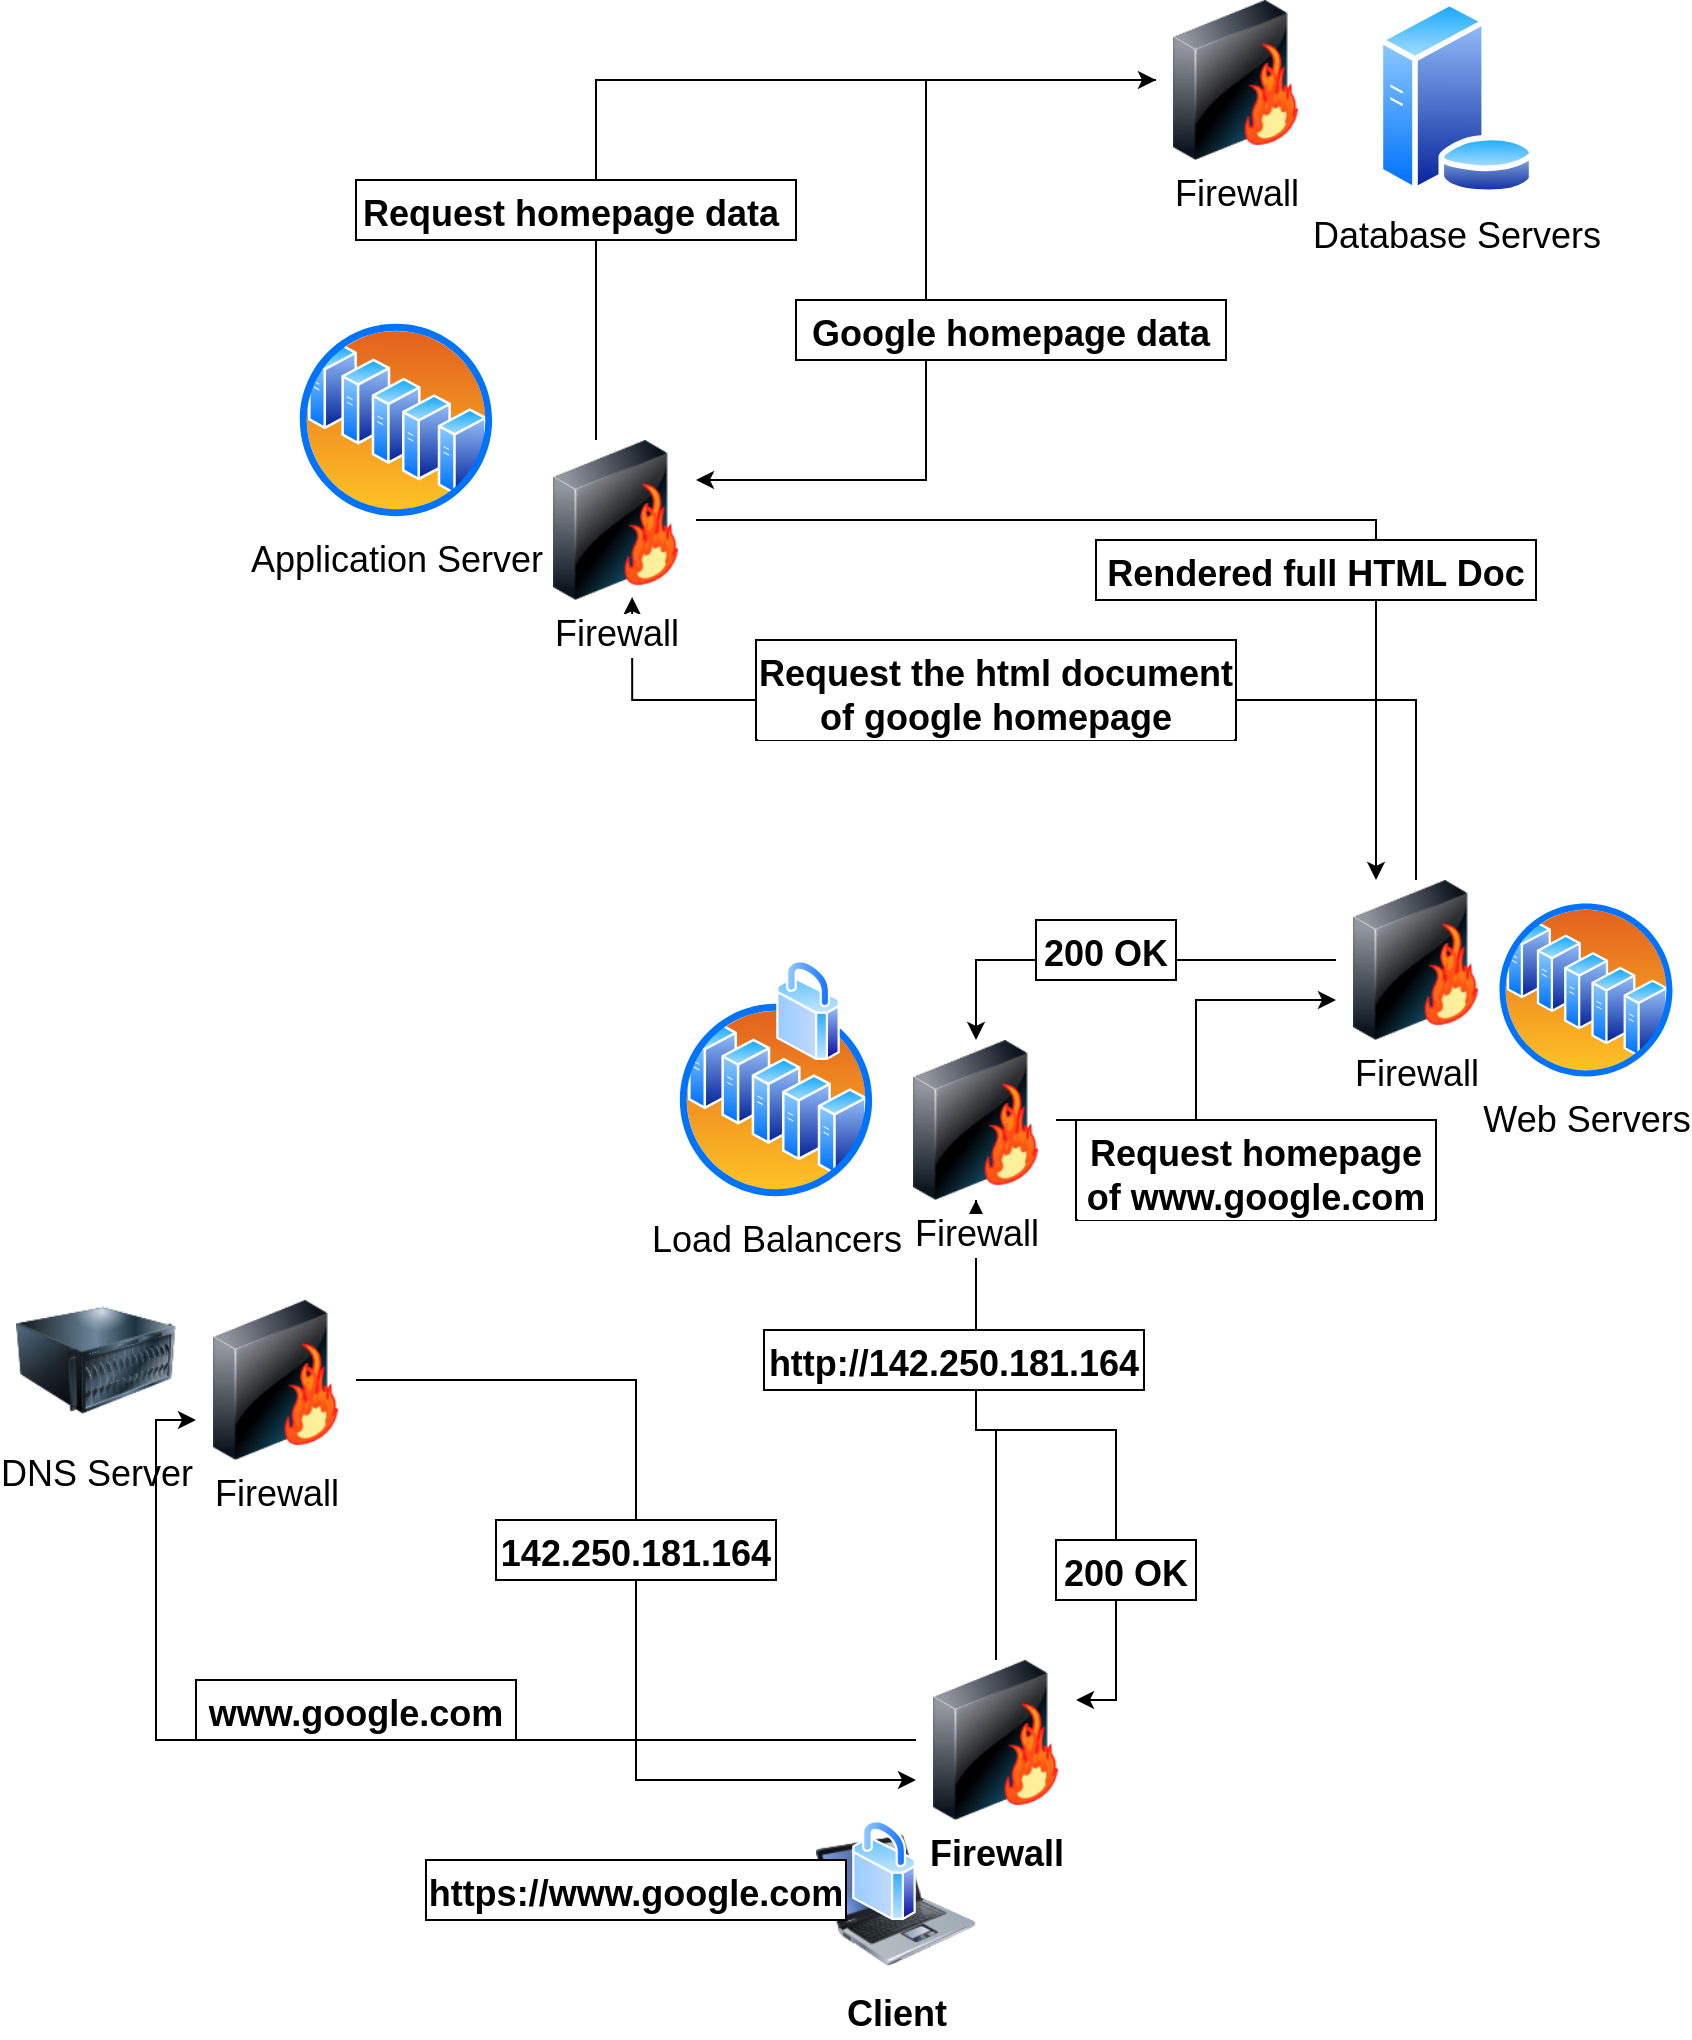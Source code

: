 <mxfile version="20.4.0" type="github">
  <diagram id="JX267tmkFyanEfetOF3x" name="Page-1">
    <mxGraphModel dx="936" dy="582" grid="1" gridSize="10" guides="1" tooltips="1" connect="1" arrows="1" fold="1" page="1" pageScale="1" pageWidth="850" pageHeight="1100" math="0" shadow="0">
      <root>
        <mxCell id="0" />
        <mxCell id="1" parent="0" />
        <mxCell id="fUVvN42I4j-7IPn_Yf2B-1" value="&lt;font style=&quot;font-size: 18px;&quot;&gt;&lt;b&gt;Client&lt;/b&gt;&lt;/font&gt;" style="image;html=1;image=img/lib/clip_art/computers/Laptop_128x128.png" parent="1" vertex="1">
          <mxGeometry x="410" y="940" width="80" height="80" as="geometry" />
        </mxCell>
        <mxCell id="fUVvN42I4j-7IPn_Yf2B-2" value="&lt;font style=&quot;font-size: 18px;&quot;&gt;DNS Server&lt;/font&gt;" style="image;html=1;image=img/lib/clip_art/computers/Server_128x128.png" parent="1" vertex="1">
          <mxGeometry x="10" y="670" width="80" height="80" as="geometry" />
        </mxCell>
        <mxCell id="OCpMYhBF6vP6gSi63RK3-76" style="edgeStyle=orthogonalEdgeStyle;rounded=0;orthogonalLoop=1;jettySize=auto;html=1;fontSize=18;" edge="1" parent="1" source="fUVvN42I4j-7IPn_Yf2B-3" target="fUVvN42I4j-7IPn_Yf2B-10">
          <mxGeometry relative="1" as="geometry" />
        </mxCell>
        <mxCell id="OCpMYhBF6vP6gSi63RK3-94" style="edgeStyle=orthogonalEdgeStyle;rounded=0;orthogonalLoop=1;jettySize=auto;html=1;entryX=0;entryY=0.75;entryDx=0;entryDy=0;fontSize=18;" edge="1" parent="1" source="fUVvN42I4j-7IPn_Yf2B-3" target="fUVvN42I4j-7IPn_Yf2B-4">
          <mxGeometry relative="1" as="geometry" />
        </mxCell>
        <mxCell id="fUVvN42I4j-7IPn_Yf2B-3" value="&lt;font style=&quot;font-size: 18px;&quot;&gt;&lt;b&gt;Firewall&lt;/b&gt;&lt;/font&gt;" style="image;html=1;image=img/lib/clip_art/networking/Firewall-page1_128x128.png" parent="1" vertex="1">
          <mxGeometry x="460" y="860" width="80" height="80" as="geometry" />
        </mxCell>
        <mxCell id="OCpMYhBF6vP6gSi63RK3-74" style="edgeStyle=orthogonalEdgeStyle;rounded=0;orthogonalLoop=1;jettySize=auto;html=1;entryX=0;entryY=0.75;entryDx=0;entryDy=0;fontSize=18;" edge="1" parent="1" source="fUVvN42I4j-7IPn_Yf2B-4" target="fUVvN42I4j-7IPn_Yf2B-3">
          <mxGeometry relative="1" as="geometry" />
        </mxCell>
        <mxCell id="fUVvN42I4j-7IPn_Yf2B-4" value="&lt;font style=&quot;font-size: 18px;&quot;&gt;Firewall&lt;/font&gt;" style="image;html=1;image=img/lib/clip_art/networking/Firewall-page1_128x128.png" parent="1" vertex="1">
          <mxGeometry x="100" y="680" width="80" height="80" as="geometry" />
        </mxCell>
        <mxCell id="fUVvN42I4j-7IPn_Yf2B-12" value="&lt;font style=&quot;font-size: 18px;&quot;&gt;Web Servers&lt;/font&gt;" style="aspect=fixed;perimeter=ellipsePerimeter;html=1;align=center;shadow=0;dashed=0;spacingTop=3;image;image=img/lib/active_directory/server_farm.svg;" parent="1" vertex="1">
          <mxGeometry x="750" y="480" width="90" height="90" as="geometry" />
        </mxCell>
        <mxCell id="fUVvN42I4j-7IPn_Yf2B-13" value="&lt;font style=&quot;font-size: 18px;&quot;&gt;Load Balancers&lt;/font&gt;" style="aspect=fixed;perimeter=ellipsePerimeter;html=1;align=center;shadow=0;dashed=0;spacingTop=3;image;image=img/lib/active_directory/server_farm.svg;" parent="1" vertex="1">
          <mxGeometry x="340" y="530" width="100" height="100" as="geometry" />
        </mxCell>
        <mxCell id="fUVvN42I4j-7IPn_Yf2B-14" value="&lt;font style=&quot;font-size: 18px;&quot;&gt;Database Servers&lt;/font&gt;" style="aspect=fixed;perimeter=ellipsePerimeter;html=1;align=center;shadow=0;dashed=0;spacingTop=3;image;image=img/lib/active_directory/database_server.svg;" parent="1" vertex="1">
          <mxGeometry x="690" y="30" width="80" height="97.56" as="geometry" />
        </mxCell>
        <mxCell id="OCpMYhBF6vP6gSi63RK3-5" value="&lt;font style=&quot;font-size: 18px;&quot;&gt;Application Server&lt;/font&gt;" style="aspect=fixed;perimeter=ellipsePerimeter;html=1;align=center;shadow=0;dashed=0;spacingTop=3;image;image=img/lib/active_directory/server_farm.svg;" vertex="1" parent="1">
          <mxGeometry x="150" y="190" width="100" height="100" as="geometry" />
        </mxCell>
        <mxCell id="OCpMYhBF6vP6gSi63RK3-82" style="edgeStyle=orthogonalEdgeStyle;rounded=0;orthogonalLoop=1;jettySize=auto;html=1;entryX=0.5;entryY=0;entryDx=0;entryDy=0;fontSize=18;" edge="1" parent="1" source="OCpMYhBF6vP6gSi63RK3-7" target="fUVvN42I4j-7IPn_Yf2B-10">
          <mxGeometry relative="1" as="geometry" />
        </mxCell>
        <mxCell id="OCpMYhBF6vP6gSi63RK3-109" style="edgeStyle=orthogonalEdgeStyle;rounded=0;orthogonalLoop=1;jettySize=auto;html=1;entryX=0.601;entryY=0.982;entryDx=0;entryDy=0;entryPerimeter=0;fontSize=18;" edge="1" parent="1" source="OCpMYhBF6vP6gSi63RK3-7" target="OCpMYhBF6vP6gSi63RK3-8">
          <mxGeometry relative="1" as="geometry">
            <Array as="points">
              <mxPoint x="710" y="380" />
              <mxPoint x="318" y="380" />
            </Array>
          </mxGeometry>
        </mxCell>
        <mxCell id="OCpMYhBF6vP6gSi63RK3-7" value="&lt;font style=&quot;font-size: 18px;&quot;&gt;Firewall&lt;/font&gt;" style="image;html=1;image=img/lib/clip_art/networking/Firewall-page1_128x128.png" vertex="1" parent="1">
          <mxGeometry x="670" y="470" width="80" height="80" as="geometry" />
        </mxCell>
        <mxCell id="OCpMYhBF6vP6gSi63RK3-91" style="edgeStyle=orthogonalEdgeStyle;rounded=0;orthogonalLoop=1;jettySize=auto;html=1;entryX=0;entryY=0.5;entryDx=0;entryDy=0;fontSize=18;" edge="1" parent="1" source="OCpMYhBF6vP6gSi63RK3-8" target="OCpMYhBF6vP6gSi63RK3-9">
          <mxGeometry relative="1" as="geometry">
            <Array as="points">
              <mxPoint x="300" y="70" />
            </Array>
          </mxGeometry>
        </mxCell>
        <mxCell id="OCpMYhBF6vP6gSi63RK3-108" style="edgeStyle=orthogonalEdgeStyle;rounded=0;orthogonalLoop=1;jettySize=auto;html=1;entryX=0.25;entryY=0;entryDx=0;entryDy=0;fontSize=18;" edge="1" parent="1" source="OCpMYhBF6vP6gSi63RK3-8" target="OCpMYhBF6vP6gSi63RK3-7">
          <mxGeometry relative="1" as="geometry" />
        </mxCell>
        <mxCell id="OCpMYhBF6vP6gSi63RK3-8" value="&lt;font style=&quot;font-size: 18px;&quot;&gt;Firewall&lt;/font&gt;" style="image;html=1;image=img/lib/clip_art/networking/Firewall-page1_128x128.png" vertex="1" parent="1">
          <mxGeometry x="270" y="250" width="80" height="80" as="geometry" />
        </mxCell>
        <mxCell id="OCpMYhBF6vP6gSi63RK3-89" style="edgeStyle=orthogonalEdgeStyle;rounded=0;orthogonalLoop=1;jettySize=auto;html=1;entryX=1;entryY=0.25;entryDx=0;entryDy=0;fontSize=18;" edge="1" parent="1" source="OCpMYhBF6vP6gSi63RK3-9" target="OCpMYhBF6vP6gSi63RK3-8">
          <mxGeometry relative="1" as="geometry" />
        </mxCell>
        <mxCell id="OCpMYhBF6vP6gSi63RK3-9" value="&lt;font style=&quot;font-size: 18px;&quot;&gt;Firewall&lt;/font&gt;" style="image;html=1;image=img/lib/clip_art/networking/Firewall-page1_128x128.png" vertex="1" parent="1">
          <mxGeometry x="580" y="30" width="80" height="80" as="geometry" />
        </mxCell>
        <mxCell id="OCpMYhBF6vP6gSi63RK3-80" style="edgeStyle=orthogonalEdgeStyle;rounded=0;orthogonalLoop=1;jettySize=auto;html=1;entryX=0;entryY=0.75;entryDx=0;entryDy=0;fontSize=18;" edge="1" parent="1" source="fUVvN42I4j-7IPn_Yf2B-10" target="OCpMYhBF6vP6gSi63RK3-7">
          <mxGeometry relative="1" as="geometry" />
        </mxCell>
        <mxCell id="OCpMYhBF6vP6gSi63RK3-83" style="edgeStyle=orthogonalEdgeStyle;rounded=0;orthogonalLoop=1;jettySize=auto;html=1;entryX=1;entryY=0.25;entryDx=0;entryDy=0;fontSize=18;" edge="1" parent="1" source="fUVvN42I4j-7IPn_Yf2B-10" target="fUVvN42I4j-7IPn_Yf2B-3">
          <mxGeometry relative="1" as="geometry" />
        </mxCell>
        <mxCell id="fUVvN42I4j-7IPn_Yf2B-10" value="&lt;font style=&quot;font-size: 18px;&quot;&gt;Firewall&lt;/font&gt;" style="image;html=1;image=img/lib/clip_art/networking/Firewall-page1_128x128.png" parent="1" vertex="1">
          <mxGeometry x="450" y="550" width="80" height="80" as="geometry" />
        </mxCell>
        <mxCell id="OCpMYhBF6vP6gSi63RK3-92" value="" style="aspect=fixed;perimeter=ellipsePerimeter;html=1;align=center;shadow=0;dashed=0;spacingTop=3;image;image=img/lib/active_directory/secure.svg;fontSize=18;" vertex="1" parent="1">
          <mxGeometry x="390" y="510" width="32" height="50" as="geometry" />
        </mxCell>
        <mxCell id="OCpMYhBF6vP6gSi63RK3-93" value="" style="aspect=fixed;perimeter=ellipsePerimeter;html=1;align=center;shadow=0;dashed=0;spacingTop=3;image;image=img/lib/active_directory/secure.svg;fontSize=18;" vertex="1" parent="1">
          <mxGeometry x="428" y="940" width="32" height="50" as="geometry" />
        </mxCell>
        <mxCell id="OCpMYhBF6vP6gSi63RK3-95" value="&lt;font style=&quot;font-size: 18px;&quot;&gt;&lt;b&gt;https://www.google.com&lt;/b&gt;&lt;/font&gt;" style="whiteSpace=wrap;html=1;verticalAlign=top;labelBackgroundColor=default;" vertex="1" parent="1">
          <mxGeometry x="215" y="960" width="210" height="30" as="geometry" />
        </mxCell>
        <mxCell id="OCpMYhBF6vP6gSi63RK3-97" value="&lt;font style=&quot;font-size: 18px;&quot;&gt;&lt;b&gt;www.google.com&lt;/b&gt;&lt;/font&gt;" style="whiteSpace=wrap;html=1;verticalAlign=top;labelBackgroundColor=default;" vertex="1" parent="1">
          <mxGeometry x="100" y="870" width="160" height="30" as="geometry" />
        </mxCell>
        <mxCell id="OCpMYhBF6vP6gSi63RK3-101" value="&lt;font style=&quot;font-size: 18px;&quot;&gt;&lt;b&gt;142.250.181.164&lt;/b&gt;&lt;/font&gt;" style="whiteSpace=wrap;html=1;verticalAlign=top;labelBackgroundColor=default;" vertex="1" parent="1">
          <mxGeometry x="250" y="790" width="140" height="30" as="geometry" />
        </mxCell>
        <mxCell id="OCpMYhBF6vP6gSi63RK3-103" value="&lt;b&gt;&lt;font style=&quot;font-size: 18px;&quot;&gt;http://142.250.181.164&lt;/font&gt;&lt;/b&gt;" style="whiteSpace=wrap;html=1;verticalAlign=top;labelBackgroundColor=default;" vertex="1" parent="1">
          <mxGeometry x="384" y="695" width="190" height="30" as="geometry" />
        </mxCell>
        <mxCell id="OCpMYhBF6vP6gSi63RK3-110" value="&lt;font style=&quot;font-size: 18px;&quot;&gt;&lt;b&gt;Request homepage of www.google.com&lt;/b&gt;&lt;/font&gt;" style="whiteSpace=wrap;html=1;verticalAlign=top;labelBackgroundColor=default;" vertex="1" parent="1">
          <mxGeometry x="540" y="590" width="180" height="50" as="geometry" />
        </mxCell>
        <mxCell id="OCpMYhBF6vP6gSi63RK3-112" value="&lt;b&gt;&lt;font style=&quot;font-size: 18px;&quot;&gt;200 OK&lt;/font&gt;&lt;/b&gt;" style="whiteSpace=wrap;html=1;verticalAlign=top;labelBackgroundColor=default;" vertex="1" parent="1">
          <mxGeometry x="530" y="800" width="70" height="30" as="geometry" />
        </mxCell>
        <mxCell id="OCpMYhBF6vP6gSi63RK3-114" value="&lt;b&gt;&lt;font style=&quot;font-size: 18px;&quot;&gt;200 OK&lt;/font&gt;&lt;/b&gt;" style="whiteSpace=wrap;html=1;verticalAlign=top;labelBackgroundColor=default;" vertex="1" parent="1">
          <mxGeometry x="520" y="490" width="70" height="30" as="geometry" />
        </mxCell>
        <mxCell id="OCpMYhBF6vP6gSi63RK3-115" value="&lt;b&gt;&lt;font style=&quot;font-size: 18px;&quot;&gt;Request the html document of google homepage&lt;/font&gt;&lt;/b&gt;" style="whiteSpace=wrap;html=1;verticalAlign=top;labelBackgroundColor=default;" vertex="1" parent="1">
          <mxGeometry x="380" y="350" width="240" height="50" as="geometry" />
        </mxCell>
        <mxCell id="OCpMYhBF6vP6gSi63RK3-118" value="&lt;b&gt;&lt;font style=&quot;font-size: 18px;&quot;&gt;Rendered full HTML Doc&lt;/font&gt;&lt;/b&gt;" style="whiteSpace=wrap;html=1;verticalAlign=top;labelBackgroundColor=default;" vertex="1" parent="1">
          <mxGeometry x="550" y="300" width="220" height="30" as="geometry" />
        </mxCell>
        <mxCell id="OCpMYhBF6vP6gSi63RK3-120" value="&lt;b&gt;&lt;font style=&quot;font-size: 18px;&quot;&gt;Request homepage data&amp;nbsp;&lt;/font&gt;&lt;/b&gt;" style="whiteSpace=wrap;html=1;verticalAlign=top;labelBackgroundColor=default;" vertex="1" parent="1">
          <mxGeometry x="180" y="120" width="220" height="30" as="geometry" />
        </mxCell>
        <mxCell id="OCpMYhBF6vP6gSi63RK3-123" value="&lt;b&gt;&lt;font style=&quot;font-size: 18px;&quot;&gt;Google homepage data&lt;/font&gt;&lt;/b&gt;" style="whiteSpace=wrap;html=1;verticalAlign=top;labelBackgroundColor=default;" vertex="1" parent="1">
          <mxGeometry x="400" y="180" width="215" height="30" as="geometry" />
        </mxCell>
      </root>
    </mxGraphModel>
  </diagram>
</mxfile>

